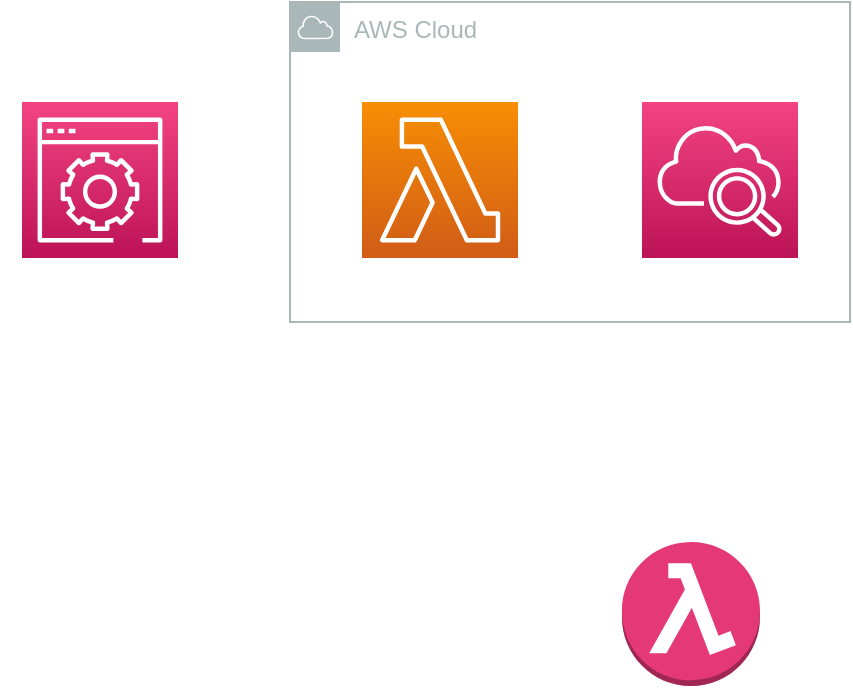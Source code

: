<mxfile version="19.0.3" type="device" pages="8"><diagram id="sn8kLerF3HuQy8fz15qa" name="pratica01-primeira-lambda"><mxGraphModel dx="1038" dy="649" grid="1" gridSize="10" guides="1" tooltips="1" connect="1" arrows="1" fold="1" page="1" pageScale="1" pageWidth="827" pageHeight="1169" background="none" math="0" shadow="0"><root><mxCell id="0"/><mxCell id="1" parent="0"/><mxCell id="s4SkEaepo-pAVJKUQnhB-1" style="edgeStyle=orthogonalEdgeStyle;rounded=0;orthogonalLoop=1;jettySize=auto;html=1;entryX=0;entryY=0.5;entryDx=0;entryDy=0;entryPerimeter=0;fontColor=#FFFFFF;strokeColor=#FFFFFF;" parent="1" source="s4SkEaepo-pAVJKUQnhB-2" target="s4SkEaepo-pAVJKUQnhB-5" edge="1"><mxGeometry relative="1" as="geometry"/></mxCell><mxCell id="s4SkEaepo-pAVJKUQnhB-2" value="AWS Management&lt;br&gt;Console" style="sketch=0;points=[[0,0,0],[0.25,0,0],[0.5,0,0],[0.75,0,0],[1,0,0],[0,1,0],[0.25,1,0],[0.5,1,0],[0.75,1,0],[1,1,0],[0,0.25,0],[0,0.5,0],[0,0.75,0],[1,0.25,0],[1,0.5,0],[1,0.75,0]];points=[[0,0,0],[0.25,0,0],[0.5,0,0],[0.75,0,0],[1,0,0],[0,1,0],[0.25,1,0],[0.5,1,0],[0.75,1,0],[1,1,0],[0,0.25,0],[0,0.5,0],[0,0.75,0],[1,0.25,0],[1,0.5,0],[1,0.75,0]];outlineConnect=0;fontColor=#FFFFFF;gradientColor=#F34482;gradientDirection=north;fillColor=#BC1356;strokeColor=#ffffff;dashed=0;verticalLabelPosition=bottom;verticalAlign=top;align=center;html=1;fontSize=12;fontStyle=0;aspect=fixed;shape=mxgraph.aws4.resourceIcon;resIcon=mxgraph.aws4.management_console;" parent="1" vertex="1"><mxGeometry x="140" y="210" width="78" height="78" as="geometry"/></mxCell><mxCell id="s4SkEaepo-pAVJKUQnhB-3" value="AWS Cloud" style="sketch=0;outlineConnect=0;gradientColor=none;html=1;whiteSpace=wrap;fontSize=12;fontStyle=0;shape=mxgraph.aws4.group;grIcon=mxgraph.aws4.group_aws_cloud;strokeColor=#AAB7B8;fillColor=none;verticalAlign=top;align=left;spacingLeft=30;fontColor=#AAB7B8;dashed=0;" parent="1" vertex="1"><mxGeometry x="274" y="160" width="280" height="160" as="geometry"/></mxCell><mxCell id="s4SkEaepo-pAVJKUQnhB-4" style="edgeStyle=orthogonalEdgeStyle;rounded=0;orthogonalLoop=1;jettySize=auto;html=1;entryX=0;entryY=0.5;entryDx=0;entryDy=0;entryPerimeter=0;fontColor=#FFFFFF;strokeColor=#FFFFFF;" parent="1" source="s4SkEaepo-pAVJKUQnhB-5" target="s4SkEaepo-pAVJKUQnhB-6" edge="1"><mxGeometry relative="1" as="geometry"/></mxCell><mxCell id="s4SkEaepo-pAVJKUQnhB-5" value="Lambda" style="sketch=0;points=[[0,0,0],[0.25,0,0],[0.5,0,0],[0.75,0,0],[1,0,0],[0,1,0],[0.25,1,0],[0.5,1,0],[0.75,1,0],[1,1,0],[0,0.25,0],[0,0.5,0],[0,0.75,0],[1,0.25,0],[1,0.5,0],[1,0.75,0]];outlineConnect=0;fontColor=#FFFFFF;gradientColor=#F78E04;gradientDirection=north;fillColor=#D05C17;strokeColor=#ffffff;dashed=0;verticalLabelPosition=bottom;verticalAlign=top;align=center;html=1;fontSize=12;fontStyle=0;aspect=fixed;shape=mxgraph.aws4.resourceIcon;resIcon=mxgraph.aws4.lambda;" parent="1" vertex="1"><mxGeometry x="310" y="210" width="78" height="78" as="geometry"/></mxCell><mxCell id="s4SkEaepo-pAVJKUQnhB-6" value="CloudWatch" style="sketch=0;points=[[0,0,0],[0.25,0,0],[0.5,0,0],[0.75,0,0],[1,0,0],[0,1,0],[0.25,1,0],[0.5,1,0],[0.75,1,0],[1,1,0],[0,0.25,0],[0,0.5,0],[0,0.75,0],[1,0.25,0],[1,0.5,0],[1,0.75,0]];points=[[0,0,0],[0.25,0,0],[0.5,0,0],[0.75,0,0],[1,0,0],[0,1,0],[0.25,1,0],[0.5,1,0],[0.75,1,0],[1,1,0],[0,0.25,0],[0,0.5,0],[0,0.75,0],[1,0.25,0],[1,0.5,0],[1,0.75,0]];outlineConnect=0;fontColor=#FFFFFF;gradientColor=#F34482;gradientDirection=north;fillColor=#BC1356;strokeColor=#ffffff;dashed=0;verticalLabelPosition=bottom;verticalAlign=top;align=center;html=1;fontSize=12;fontStyle=0;aspect=fixed;shape=mxgraph.aws4.resourceIcon;resIcon=mxgraph.aws4.cloudwatch_2;" parent="1" vertex="1"><mxGeometry x="450" y="210" width="78" height="78" as="geometry"/></mxCell><mxCell id="AEqyCZtaTBarXHgswWHP-1" value="" style="outlineConnect=0;dashed=0;verticalLabelPosition=bottom;verticalAlign=top;align=center;html=1;shape=mxgraph.aws3.lambda_function;fillColor=#E53877;gradientColor=none;" parent="1" vertex="1"><mxGeometry x="440" y="430" width="69" height="72" as="geometry"/></mxCell></root></mxGraphModel></diagram><diagram name="pratica02-modulos" id="roJDJ9lxdJgMYziIjrWZ"><mxGraphModel dx="865" dy="541" grid="0" gridSize="10" guides="1" tooltips="1" connect="1" arrows="1" fold="1" page="1" pageScale="1" pageWidth="827" pageHeight="1169" background="#29283D" math="0" shadow="0"><root><mxCell id="quXqX9oTLl6VPaIhmHli-0"/><mxCell id="quXqX9oTLl6VPaIhmHli-1" parent="quXqX9oTLl6VPaIhmHli-0"/><mxCell id="quXqX9oTLl6VPaIhmHli-2" style="edgeStyle=orthogonalEdgeStyle;rounded=0;orthogonalLoop=1;jettySize=auto;html=1;entryX=0;entryY=0.5;entryDx=0;entryDy=0;entryPerimeter=0;fontColor=#FFFFFF;strokeColor=#FFFFFF;startArrow=none;" parent="quXqX9oTLl6VPaIhmHli-1" source="ns7196Dic2cCf4U4VvsO-0" target="quXqX9oTLl6VPaIhmHli-6" edge="1"><mxGeometry relative="1" as="geometry"/></mxCell><mxCell id="quXqX9oTLl6VPaIhmHli-5" style="edgeStyle=orthogonalEdgeStyle;rounded=0;orthogonalLoop=1;jettySize=auto;html=1;entryX=0;entryY=0.5;entryDx=0;entryDy=0;entryPerimeter=0;fontColor=#FFFFFF;strokeColor=#FFFFFF;" parent="quXqX9oTLl6VPaIhmHli-1" source="quXqX9oTLl6VPaIhmHli-6" target="quXqX9oTLl6VPaIhmHli-7" edge="1"><mxGeometry relative="1" as="geometry"/></mxCell><mxCell id="ns7196Dic2cCf4U4VvsO-3" style="edgeStyle=orthogonalEdgeStyle;rounded=0;orthogonalLoop=1;jettySize=auto;html=1;entryX=0;entryY=0.5;entryDx=0;entryDy=0;entryPerimeter=0;strokeColor=#FFFFFF;" edge="1" parent="quXqX9oTLl6VPaIhmHli-1" source="quXqX9oTLl6VPaIhmHli-6" target="quXqX9oTLl6VPaIhmHli-7"><mxGeometry relative="1" as="geometry"/></mxCell><mxCell id="ns7196Dic2cCf4U4VvsO-4" value="Logs mais&amp;nbsp;&lt;br&gt;interpretáveis" style="edgeLabel;html=1;align=center;verticalAlign=middle;resizable=0;points=[];fontColor=#FFFFFF;labelBackgroundColor=#29283D;" vertex="1" connectable="0" parent="ns7196Dic2cCf4U4VvsO-3"><mxGeometry x="0.222" relative="1" as="geometry"><mxPoint x="-17" as="offset"/></mxGeometry></mxCell><mxCell id="quXqX9oTLl6VPaIhmHli-6" value="lambda_handler" style="sketch=0;points=[[0,0,0],[0.25,0,0],[0.5,0,0],[0.75,0,0],[1,0,0],[0,1,0],[0.25,1,0],[0.5,1,0],[0.75,1,0],[1,1,0],[0,0.25,0],[0,0.5,0],[0,0.75,0],[1,0.25,0],[1,0.5,0],[1,0.75,0]];outlineConnect=0;fontColor=#FFFFFF;gradientColor=#F78E04;gradientDirection=north;fillColor=#D05C17;strokeColor=#ffffff;dashed=0;verticalLabelPosition=bottom;verticalAlign=top;align=center;html=1;fontSize=12;fontStyle=0;aspect=fixed;shape=mxgraph.aws4.resourceIcon;resIcon=mxgraph.aws4.lambda;" parent="quXqX9oTLl6VPaIhmHli-1" vertex="1"><mxGeometry x="310" y="210" width="78" height="78" as="geometry"/></mxCell><mxCell id="quXqX9oTLl6VPaIhmHli-7" value="CloudWatch" style="sketch=0;points=[[0,0,0],[0.25,0,0],[0.5,0,0],[0.75,0,0],[1,0,0],[0,1,0],[0.25,1,0],[0.5,1,0],[0.75,1,0],[1,1,0],[0,0.25,0],[0,0.5,0],[0,0.75,0],[1,0.25,0],[1,0.5,0],[1,0.75,0]];points=[[0,0,0],[0.25,0,0],[0.5,0,0],[0.75,0,0],[1,0,0],[0,1,0],[0.25,1,0],[0.5,1,0],[0.75,1,0],[1,1,0],[0,0.25,0],[0,0.5,0],[0,0.75,0],[1,0.25,0],[1,0.5,0],[1,0.75,0]];outlineConnect=0;fontColor=#FFFFFF;gradientColor=#F34482;gradientDirection=north;fillColor=#BC1356;strokeColor=#ffffff;dashed=0;verticalLabelPosition=bottom;verticalAlign=top;align=center;html=1;fontSize=12;fontStyle=0;aspect=fixed;shape=mxgraph.aws4.resourceIcon;resIcon=mxgraph.aws4.cloudwatch_2;" parent="quXqX9oTLl6VPaIhmHli-1" vertex="1"><mxGeometry x="490" y="210" width="78" height="78" as="geometry"/></mxCell><mxCell id="ns7196Dic2cCf4U4VvsO-2" value="&lt;font color=&quot;#ffffff&quot;&gt;Configura&amp;nbsp;&lt;br&gt;logging&lt;/font&gt;" style="edgeStyle=orthogonalEdgeStyle;rounded=0;orthogonalLoop=1;jettySize=auto;html=1;entryX=0;entryY=0.5;entryDx=0;entryDy=0;entryPerimeter=0;strokeColor=#FFFFFF;labelBackgroundColor=#29283D;" edge="1" parent="quXqX9oTLl6VPaIhmHli-1" source="ns7196Dic2cCf4U4VvsO-0" target="quXqX9oTLl6VPaIhmHli-6"><mxGeometry relative="1" as="geometry"/></mxCell><mxCell id="ns7196Dic2cCf4U4VvsO-0" value="utils/log.py" style="shape=image;verticalLabelPosition=bottom;labelBackgroundColor=none;verticalAlign=top;aspect=fixed;imageAspect=0;image=https://cdn.icon-icons.com/icons2/112/PNG/512/python_18894.png;fontColor=#FFFFFF;" vertex="1" parent="quXqX9oTLl6VPaIhmHli-1"><mxGeometry x="130" y="204" width="90" height="90" as="geometry"/></mxCell></root></mxGraphModel></diagram><diagram name="pratica03-lendo-s3" id="10uzyO8owj6QErLm5pvj"><mxGraphModel dx="1038" dy="649" grid="0" gridSize="10" guides="1" tooltips="1" connect="1" arrows="1" fold="1" page="1" pageScale="1" pageWidth="827" pageHeight="1169" background="#29283D" math="0" shadow="0"><root><mxCell id="KhF8qPlMDsJhLVu0t6w0-0"/><mxCell id="KhF8qPlMDsJhLVu0t6w0-1" parent="KhF8qPlMDsJhLVu0t6w0-0"/><mxCell id="me9lGsdS1OQBLBbCxqvt-0" value="&lt;font color=&quot;#ffffff&quot;&gt;Bucket S3&lt;/font&gt;" style="sketch=0;points=[[0,0,0],[0.25,0,0],[0.5,0,0],[0.75,0,0],[1,0,0],[0,1,0],[0.25,1,0],[0.5,1,0],[0.75,1,0],[1,1,0],[0,0.25,0],[0,0.5,0],[0,0.75,0],[1,0.25,0],[1,0.5,0],[1,0.75,0]];outlineConnect=0;fontColor=#232F3E;gradientColor=#60A337;gradientDirection=north;fillColor=#277116;strokeColor=#ffffff;dashed=0;verticalLabelPosition=bottom;verticalAlign=top;align=center;html=1;fontSize=12;fontStyle=0;aspect=fixed;shape=mxgraph.aws4.resourceIcon;resIcon=mxgraph.aws4.s3;labelBackgroundColor=#29283D;" parent="KhF8qPlMDsJhLVu0t6w0-1" vertex="1"><mxGeometry x="236" y="360" width="78" height="78" as="geometry"/></mxCell><mxCell id="me9lGsdS1OQBLBbCxqvt-4" value="Read&lt;br&gt;Object" style="edgeStyle=orthogonalEdgeStyle;rounded=0;orthogonalLoop=1;jettySize=auto;html=1;entryX=1;entryY=0.5;entryDx=0;entryDy=0;entryPerimeter=0;labelBackgroundColor=#29283D;fontColor=#FFFFFF;strokeColor=#FFFFFF;" parent="KhF8qPlMDsJhLVu0t6w0-1" source="me9lGsdS1OQBLBbCxqvt-1" target="me9lGsdS1OQBLBbCxqvt-0" edge="1"><mxGeometry relative="1" as="geometry"/></mxCell><mxCell id="me9lGsdS1OQBLBbCxqvt-1" value="Lambda" style="sketch=0;points=[[0,0,0],[0.25,0,0],[0.5,0,0],[0.75,0,0],[1,0,0],[0,1,0],[0.25,1,0],[0.5,1,0],[0.75,1,0],[1,1,0],[0,0.25,0],[0,0.5,0],[0,0.75,0],[1,0.25,0],[1,0.5,0],[1,0.75,0]];outlineConnect=0;fontColor=#FFFFFF;gradientColor=#F78E04;gradientDirection=north;fillColor=#D05C17;strokeColor=#ffffff;dashed=0;verticalLabelPosition=bottom;verticalAlign=top;align=center;html=1;fontSize=12;fontStyle=0;aspect=fixed;shape=mxgraph.aws4.resourceIcon;resIcon=mxgraph.aws4.lambda;" parent="KhF8qPlMDsJhLVu0t6w0-1" vertex="1"><mxGeometry x="409" y="360" width="78" height="78" as="geometry"/></mxCell><mxCell id="me9lGsdS1OQBLBbCxqvt-5" value="S3 Client" style="edgeStyle=orthogonalEdgeStyle;rounded=0;orthogonalLoop=1;jettySize=auto;html=1;entryX=1;entryY=0.5;entryDx=0;entryDy=0;entryPerimeter=0;labelBackgroundColor=#29283D;fontColor=#FFFFFF;strokeColor=#FFFFFF;" parent="KhF8qPlMDsJhLVu0t6w0-1" source="me9lGsdS1OQBLBbCxqvt-2" target="me9lGsdS1OQBLBbCxqvt-1" edge="1"><mxGeometry relative="1" as="geometry"/></mxCell><mxCell id="me9lGsdS1OQBLBbCxqvt-2" value="Boto3" style="outlineConnect=0;dashed=0;verticalLabelPosition=bottom;verticalAlign=top;align=center;html=1;shape=mxgraph.aws3.android;fillColor=#FFD44F;gradientColor=none;labelBackgroundColor=none;fontColor=#FFFFFF;" parent="KhF8qPlMDsJhLVu0t6w0-1" vertex="1"><mxGeometry x="583.5" y="357" width="73.5" height="84" as="geometry"/></mxCell><mxCell id="me9lGsdS1OQBLBbCxqvt-7" style="edgeStyle=orthogonalEdgeStyle;rounded=0;orthogonalLoop=1;jettySize=auto;html=1;labelBackgroundColor=#29283D;fontColor=#FFFFFF;strokeColor=#FFFFFF;" parent="KhF8qPlMDsJhLVu0t6w0-1" source="me9lGsdS1OQBLBbCxqvt-3" edge="1"><mxGeometry relative="1" as="geometry"><mxPoint x="448.805" y="461.098" as="targetPoint"/></mxGeometry></mxCell><mxCell id="me9lGsdS1OQBLBbCxqvt-8" value="S3:GetObject" style="edgeLabel;html=1;align=center;verticalAlign=middle;resizable=0;points=[];fontColor=#FFFFFF;labelBackgroundColor=#29283D;" parent="me9lGsdS1OQBLBbCxqvt-7" vertex="1" connectable="0"><mxGeometry x="0.228" relative="1" as="geometry"><mxPoint x="60" as="offset"/></mxGeometry></mxCell><mxCell id="me9lGsdS1OQBLBbCxqvt-3" value="&lt;font color=&quot;#ffffff&quot;&gt;IAM Role&lt;br&gt;&lt;/font&gt;" style="sketch=0;outlineConnect=0;fontColor=#232F3E;gradientColor=none;fillColor=#BF0816;strokeColor=none;dashed=0;verticalLabelPosition=bottom;verticalAlign=top;align=center;html=1;fontSize=12;fontStyle=0;aspect=fixed;pointerEvents=1;shape=mxgraph.aws4.role;labelBackgroundColor=none;" parent="KhF8qPlMDsJhLVu0t6w0-1" vertex="1"><mxGeometry x="579" y="485" width="78" height="44" as="geometry"/></mxCell><mxCell id="me9lGsdS1OQBLBbCxqvt-10" style="edgeStyle=orthogonalEdgeStyle;rounded=0;orthogonalLoop=1;jettySize=auto;html=1;entryX=0;entryY=0.5;entryDx=0;entryDy=0;entryPerimeter=0;labelBackgroundColor=#29283D;fontColor=#FFFFFF;strokeColor=#FFFFFF;" parent="KhF8qPlMDsJhLVu0t6w0-1" source="me9lGsdS1OQBLBbCxqvt-9" target="me9lGsdS1OQBLBbCxqvt-0" edge="1"><mxGeometry relative="1" as="geometry"/></mxCell><mxCell id="me9lGsdS1OQBLBbCxqvt-9" value="CSV File" style="sketch=0;pointerEvents=1;shadow=0;dashed=0;html=1;strokeColor=none;fillColor=#005F4B;labelPosition=center;verticalLabelPosition=bottom;verticalAlign=top;align=center;outlineConnect=0;shape=mxgraph.veeam2.file;labelBackgroundColor=#29283D;fontColor=#FFFFFF;" parent="KhF8qPlMDsJhLVu0t6w0-1" vertex="1"><mxGeometry x="149" y="379.5" width="28.0" height="39" as="geometry"/></mxCell></root></mxGraphModel></diagram><diagram name="pratica04-trigger-s3" id="xXM4A0JzrRQsoJsZ0RVD"><mxGraphModel dx="865" dy="541" grid="0" gridSize="10" guides="1" tooltips="1" connect="1" arrows="1" fold="1" page="1" pageScale="1" pageWidth="827" pageHeight="1169" background="#29283D" math="0" shadow="0"><root><mxCell id="Bo7fInq2reVlrdFFZu31-0"/><mxCell id="Bo7fInq2reVlrdFFZu31-1" parent="Bo7fInq2reVlrdFFZu31-0"/><mxCell id="Xw7eqerX4XQ-Jm7FPYzx-0" value="Trigger" style="edgeStyle=orthogonalEdgeStyle;rounded=0;orthogonalLoop=1;jettySize=auto;html=1;strokeColor=#FFFFFF;labelBackgroundColor=#29283D;fontColor=#FFFFFF;" parent="Bo7fInq2reVlrdFFZu31-1" edge="1"><mxGeometry relative="1" as="geometry"><mxPoint x="314" y="386" as="sourcePoint"/><mxPoint x="409" y="386" as="targetPoint"/></mxGeometry></mxCell><mxCell id="Bo7fInq2reVlrdFFZu31-2" value="&lt;font color=&quot;#ffffff&quot;&gt;Bucket S3&lt;/font&gt;" style="sketch=0;points=[[0,0,0],[0.25,0,0],[0.5,0,0],[0.75,0,0],[1,0,0],[0,1,0],[0.25,1,0],[0.5,1,0],[0.75,1,0],[1,1,0],[0,0.25,0],[0,0.5,0],[0,0.75,0],[1,0.25,0],[1,0.5,0],[1,0.75,0]];outlineConnect=0;fontColor=#232F3E;gradientColor=#60A337;gradientDirection=north;fillColor=#277116;strokeColor=#ffffff;dashed=0;verticalLabelPosition=bottom;verticalAlign=top;align=center;html=1;fontSize=12;fontStyle=0;aspect=fixed;shape=mxgraph.aws4.resourceIcon;resIcon=mxgraph.aws4.s3;labelBackgroundColor=#29283D;" parent="Bo7fInq2reVlrdFFZu31-1" vertex="1"><mxGeometry x="236" y="360" width="78" height="78" as="geometry"/></mxCell><mxCell id="Xw7eqerX4XQ-Jm7FPYzx-1" style="edgeStyle=orthogonalEdgeStyle;rounded=0;orthogonalLoop=1;jettySize=auto;html=1;entryX=1;entryY=0.5;entryDx=0;entryDy=0;entryPerimeter=0;strokeColor=#FFFFFF;" parent="Bo7fInq2reVlrdFFZu31-1" edge="1"><mxGeometry relative="1" as="geometry"><mxPoint x="409" y="412" as="sourcePoint"/><mxPoint x="314" y="412" as="targetPoint"/></mxGeometry></mxCell><mxCell id="UJWLVnfisWCkJX6xCmTQ-0" value="PutObject" style="edgeLabel;html=1;align=center;verticalAlign=middle;resizable=0;points=[];fontColor=#FFFFFF;labelBackgroundColor=#29283D;" vertex="1" connectable="0" parent="Xw7eqerX4XQ-Jm7FPYzx-1"><mxGeometry x="-0.196" y="2" relative="1" as="geometry"><mxPoint x="-7" y="15" as="offset"/></mxGeometry></mxCell><mxCell id="Bo7fInq2reVlrdFFZu31-4" value="Lambda" style="sketch=0;points=[[0,0,0],[0.25,0,0],[0.5,0,0],[0.75,0,0],[1,0,0],[0,1,0],[0.25,1,0],[0.5,1,0],[0.75,1,0],[1,1,0],[0,0.25,0],[0,0.5,0],[0,0.75,0],[1,0.25,0],[1,0.5,0],[1,0.75,0]];outlineConnect=0;fontColor=#FFFFFF;gradientColor=#F78E04;gradientDirection=north;fillColor=#D05C17;strokeColor=#ffffff;dashed=0;verticalLabelPosition=bottom;verticalAlign=top;align=center;html=1;fontSize=12;fontStyle=0;aspect=fixed;shape=mxgraph.aws4.resourceIcon;resIcon=mxgraph.aws4.lambda;" parent="Bo7fInq2reVlrdFFZu31-1" vertex="1"><mxGeometry x="409" y="360" width="78" height="78" as="geometry"/></mxCell><mxCell id="Bo7fInq2reVlrdFFZu31-5" value="S3 Client" style="edgeStyle=orthogonalEdgeStyle;rounded=0;orthogonalLoop=1;jettySize=auto;html=1;entryX=1;entryY=0.5;entryDx=0;entryDy=0;entryPerimeter=0;labelBackgroundColor=#29283D;fontColor=#FFFFFF;strokeColor=#FFFFFF;" parent="Bo7fInq2reVlrdFFZu31-1" source="Bo7fInq2reVlrdFFZu31-6" target="Bo7fInq2reVlrdFFZu31-4" edge="1"><mxGeometry relative="1" as="geometry"/></mxCell><mxCell id="Bo7fInq2reVlrdFFZu31-6" value="Boto3" style="outlineConnect=0;dashed=0;verticalLabelPosition=bottom;verticalAlign=top;align=center;html=1;shape=mxgraph.aws3.android;fillColor=#FFD44F;gradientColor=none;labelBackgroundColor=none;fontColor=#FFFFFF;" parent="Bo7fInq2reVlrdFFZu31-1" vertex="1"><mxGeometry x="583.5" y="357" width="73.5" height="84" as="geometry"/></mxCell><mxCell id="Bo7fInq2reVlrdFFZu31-7" style="edgeStyle=orthogonalEdgeStyle;rounded=0;orthogonalLoop=1;jettySize=auto;html=1;labelBackgroundColor=#29283D;fontColor=#FFFFFF;strokeColor=#FFFFFF;" parent="Bo7fInq2reVlrdFFZu31-1" source="Bo7fInq2reVlrdFFZu31-9" edge="1"><mxGeometry relative="1" as="geometry"><mxPoint x="448.805" y="461.098" as="targetPoint"/></mxGeometry></mxCell><mxCell id="Bo7fInq2reVlrdFFZu31-8" value="S3:GetObject" style="edgeLabel;html=1;align=center;verticalAlign=middle;resizable=0;points=[];fontColor=#FFFFFF;labelBackgroundColor=#29283D;" parent="Bo7fInq2reVlrdFFZu31-7" vertex="1" connectable="0"><mxGeometry x="0.228" relative="1" as="geometry"><mxPoint x="43" as="offset"/></mxGeometry></mxCell><mxCell id="Bo7fInq2reVlrdFFZu31-9" value="&lt;font color=&quot;#ffffff&quot;&gt;IAM Role&lt;br&gt;&lt;/font&gt;" style="sketch=0;outlineConnect=0;fontColor=#232F3E;gradientColor=none;fillColor=#BF0816;strokeColor=none;dashed=0;verticalLabelPosition=bottom;verticalAlign=top;align=center;html=1;fontSize=12;fontStyle=0;aspect=fixed;pointerEvents=1;shape=mxgraph.aws4.role;labelBackgroundColor=none;" parent="Bo7fInq2reVlrdFFZu31-1" vertex="1"><mxGeometry x="579" y="485" width="78" height="44" as="geometry"/></mxCell><mxCell id="Bo7fInq2reVlrdFFZu31-10" value="Put" style="edgeStyle=orthogonalEdgeStyle;rounded=0;orthogonalLoop=1;jettySize=auto;html=1;entryX=0;entryY=0.5;entryDx=0;entryDy=0;entryPerimeter=0;labelBackgroundColor=#29283D;fontColor=#FFFFFF;strokeColor=#FFFFFF;" parent="Bo7fInq2reVlrdFFZu31-1" source="Bo7fInq2reVlrdFFZu31-11" target="Bo7fInq2reVlrdFFZu31-2" edge="1"><mxGeometry relative="1" as="geometry"/></mxCell><mxCell id="Bo7fInq2reVlrdFFZu31-11" value="CSV File" style="sketch=0;pointerEvents=1;shadow=0;dashed=0;html=1;strokeColor=none;fillColor=#005F4B;labelPosition=center;verticalLabelPosition=bottom;verticalAlign=top;align=center;outlineConnect=0;shape=mxgraph.veeam2.file;labelBackgroundColor=#29283D;fontColor=#FFFFFF;" parent="Bo7fInq2reVlrdFFZu31-1" vertex="1"><mxGeometry x="149" y="379.5" width="28.0" height="39" as="geometry"/></mxCell><mxCell id="igz5Xxabnw5SihQYsPX1-0" value="{JSON}" style="text;html=1;align=center;verticalAlign=middle;resizable=0;points=[];autosize=1;strokeColor=none;fillColor=none;fontColor=#FFFFFF;" vertex="1" parent="Bo7fInq2reVlrdFFZu31-1"><mxGeometry x="339" y="435" width="50" height="18" as="geometry"/></mxCell><mxCell id="igz5Xxabnw5SihQYsPX1-2" value="GetObject" style="edgeLabel;html=1;align=center;verticalAlign=middle;resizable=0;points=[];fontColor=#FFFFFF;labelBackgroundColor=#29283D;" vertex="1" connectable="0" parent="Bo7fInq2reVlrdFFZu31-1"><mxGeometry x="362.004" y="352" as="geometry"/></mxCell><mxCell id="igz5Xxabnw5SihQYsPX1-3" value="CSV" style="text;html=1;align=center;verticalAlign=middle;resizable=0;points=[];autosize=1;strokeColor=none;fillColor=none;fontColor=#FFFFFF;" vertex="1" parent="Bo7fInq2reVlrdFFZu31-1"><mxGeometry x="343.21" y="357" width="35" height="18" as="geometry"/></mxCell></root></mxGraphModel></diagram><diagram name="pratica05-desliga-ec2" id="uf2VaUzP3nuExmrgj2bt"><mxGraphModel dx="1038" dy="649" grid="0" gridSize="10" guides="1" tooltips="1" connect="1" arrows="1" fold="1" page="1" pageScale="1" pageWidth="827" pageHeight="1169" background="#29283D" math="0" shadow="0"><root><mxCell id="E-HhMInEozKPGJttZ3pd-0"/><mxCell id="E-HhMInEozKPGJttZ3pd-1" parent="E-HhMInEozKPGJttZ3pd-0"/><mxCell id="AVCAngo3BmfatEY29NBN-11" style="edgeStyle=orthogonalEdgeStyle;rounded=0;orthogonalLoop=1;jettySize=auto;html=1;entryX=0;entryY=0.5;entryDx=0;entryDy=0;entryPerimeter=0;labelBackgroundColor=#29283D;fontColor=#FFFFFF;strokeColor=#FFFFFF;" parent="E-HhMInEozKPGJttZ3pd-1" source="AVCAngo3BmfatEY29NBN-0" target="AVCAngo3BmfatEY29NBN-1" edge="1"><mxGeometry relative="1" as="geometry"/></mxCell><mxCell id="AVCAngo3BmfatEY29NBN-12" value="Executa &lt;br&gt;22h" style="edgeLabel;html=1;align=center;verticalAlign=middle;resizable=0;points=[];fontColor=#FFFFFF;labelBackgroundColor=#29283D;" parent="AVCAngo3BmfatEY29NBN-11" vertex="1" connectable="0"><mxGeometry x="0.317" relative="1" as="geometry"><mxPoint x="-19" as="offset"/></mxGeometry></mxCell><mxCell id="AVCAngo3BmfatEY29NBN-0" value="&lt;font color=&quot;#ffffff&quot;&gt;EventBridge&lt;/font&gt;" style="sketch=0;points=[[0,0,0],[0.25,0,0],[0.5,0,0],[0.75,0,0],[1,0,0],[0,1,0],[0.25,1,0],[0.5,1,0],[0.75,1,0],[1,1,0],[0,0.25,0],[0,0.5,0],[0,0.75,0],[1,0.25,0],[1,0.5,0],[1,0.75,0]];outlineConnect=0;fontColor=#232F3E;gradientColor=#FF4F8B;gradientDirection=north;fillColor=#BC1356;strokeColor=#ffffff;dashed=0;verticalLabelPosition=bottom;verticalAlign=top;align=center;html=1;fontSize=12;fontStyle=0;aspect=fixed;shape=mxgraph.aws4.resourceIcon;resIcon=mxgraph.aws4.eventbridge;" parent="E-HhMInEozKPGJttZ3pd-1" vertex="1"><mxGeometry x="124" y="350" width="78" height="78" as="geometry"/></mxCell><mxCell id="AVCAngo3BmfatEY29NBN-9" style="edgeStyle=orthogonalEdgeStyle;rounded=0;orthogonalLoop=1;jettySize=auto;html=1;entryX=0;entryY=0.5;entryDx=0;entryDy=0;entryPerimeter=0;fontColor=#FFFFFF;strokeColor=#FFFFFF;" parent="E-HhMInEozKPGJttZ3pd-1" source="AVCAngo3BmfatEY29NBN-1" target="AVCAngo3BmfatEY29NBN-7" edge="1"><mxGeometry relative="1" as="geometry"/></mxCell><mxCell id="AVCAngo3BmfatEY29NBN-13" value="Desliga&lt;br&gt;instâncias" style="edgeLabel;html=1;align=center;verticalAlign=middle;resizable=0;points=[];fontColor=#FFFFFF;labelBackgroundColor=#29283D;" parent="AVCAngo3BmfatEY29NBN-9" vertex="1" connectable="0"><mxGeometry x="-0.161" y="-1" relative="1" as="geometry"><mxPoint x="5" y="-1" as="offset"/></mxGeometry></mxCell><mxCell id="AVCAngo3BmfatEY29NBN-14" value="Logs" style="edgeStyle=orthogonalEdgeStyle;rounded=0;orthogonalLoop=1;jettySize=auto;html=1;entryX=0;entryY=0.5;entryDx=0;entryDy=0;entryPerimeter=0;labelBackgroundColor=#29283D;fontColor=#FFFFFF;strokeColor=#FFFFFF;" parent="E-HhMInEozKPGJttZ3pd-1" target="AVCAngo3BmfatEY29NBN-6" edge="1"><mxGeometry x="0.33" relative="1" as="geometry"><mxPoint x="330" y="447" as="sourcePoint"/><Array as="points"><mxPoint x="330" y="504"/></Array><mxPoint as="offset"/></mxGeometry></mxCell><mxCell id="AVCAngo3BmfatEY29NBN-1" value="&lt;font color=&quot;#ffffff&quot;&gt;Lambda&lt;/font&gt;" style="sketch=0;points=[[0,0,0],[0.25,0,0],[0.5,0,0],[0.75,0,0],[1,0,0],[0,1,0],[0.25,1,0],[0.5,1,0],[0.75,1,0],[1,1,0],[0,0.25,0],[0,0.5,0],[0,0.75,0],[1,0.25,0],[1,0.5,0],[1,0.75,0]];outlineConnect=0;fontColor=#232F3E;gradientColor=#F78E04;gradientDirection=north;fillColor=#D05C17;strokeColor=#ffffff;dashed=0;verticalLabelPosition=bottom;verticalAlign=top;align=center;html=1;fontSize=12;fontStyle=0;aspect=fixed;shape=mxgraph.aws4.resourceIcon;resIcon=mxgraph.aws4.lambda;" parent="E-HhMInEozKPGJttZ3pd-1" vertex="1"><mxGeometry x="291" y="350" width="78" height="78" as="geometry"/></mxCell><mxCell id="AVCAngo3BmfatEY29NBN-6" value="&lt;font color=&quot;#ffffff&quot;&gt;CloudWatch&lt;/font&gt;" style="sketch=0;points=[[0,0,0],[0.25,0,0],[0.5,0,0],[0.75,0,0],[1,0,0],[0,1,0],[0.25,1,0],[0.5,1,0],[0.75,1,0],[1,1,0],[0,0.25,0],[0,0.5,0],[0,0.75,0],[1,0.25,0],[1,0.5,0],[1,0.75,0]];points=[[0,0,0],[0.25,0,0],[0.5,0,0],[0.75,0,0],[1,0,0],[0,1,0],[0.25,1,0],[0.5,1,0],[0.75,1,0],[1,1,0],[0,0.25,0],[0,0.5,0],[0,0.75,0],[1,0.25,0],[1,0.5,0],[1,0.75,0]];outlineConnect=0;fontColor=#232F3E;gradientColor=#F34482;gradientDirection=north;fillColor=#BC1356;strokeColor=#ffffff;dashed=0;verticalLabelPosition=bottom;verticalAlign=top;align=center;html=1;fontSize=12;fontStyle=0;aspect=fixed;shape=mxgraph.aws4.resourceIcon;resIcon=mxgraph.aws4.cloudwatch_2;" parent="E-HhMInEozKPGJttZ3pd-1" vertex="1"><mxGeometry x="458" y="465" width="78" height="78" as="geometry"/></mxCell><mxCell id="AVCAngo3BmfatEY29NBN-7" value="&lt;font color=&quot;#ffffff&quot;&gt;Instâncias EC2&lt;/font&gt;" style="sketch=0;points=[[0,0,0],[0.25,0,0],[0.5,0,0],[0.75,0,0],[1,0,0],[0,1,0],[0.25,1,0],[0.5,1,0],[0.75,1,0],[1,1,0],[0,0.25,0],[0,0.5,0],[0,0.75,0],[1,0.25,0],[1,0.5,0],[1,0.75,0]];outlineConnect=0;fontColor=#232F3E;gradientColor=#F78E04;gradientDirection=north;fillColor=#D05C17;strokeColor=#ffffff;dashed=0;verticalLabelPosition=bottom;verticalAlign=top;align=center;html=1;fontSize=12;fontStyle=0;aspect=fixed;shape=mxgraph.aws4.resourceIcon;resIcon=mxgraph.aws4.ec2;" parent="E-HhMInEozKPGJttZ3pd-1" vertex="1"><mxGeometry x="458" y="350" width="78" height="78" as="geometry"/></mxCell></root></mxGraphModel></diagram><diagram name="pratica06-volumes-ebs" id="v2Cq5n8tq8gyAorBkMFA"><mxGraphModel dx="1038" dy="649" grid="0" gridSize="10" guides="1" tooltips="1" connect="1" arrows="1" fold="1" page="1" pageScale="1" pageWidth="827" pageHeight="1169" background="#29283D" math="0" shadow="0"><root><mxCell id="HlwRbaYtNERr9rxU0yLW-0"/><mxCell id="HlwRbaYtNERr9rxU0yLW-1" parent="HlwRbaYtNERr9rxU0yLW-0"/><mxCell id="XJGXhI4HrNqy_7MuqEV9-7" value="" style="rounded=0;whiteSpace=wrap;html=1;fillColor=none;strokeColor=#E1D5E7;" parent="HlwRbaYtNERr9rxU0yLW-1" vertex="1"><mxGeometry x="456" y="350" width="88" height="211" as="geometry"/></mxCell><mxCell id="HlwRbaYtNERr9rxU0yLW-2" style="edgeStyle=orthogonalEdgeStyle;rounded=0;orthogonalLoop=1;jettySize=auto;html=1;entryX=0;entryY=0.5;entryDx=0;entryDy=0;entryPerimeter=0;labelBackgroundColor=#29283D;fontColor=#FFFFFF;strokeColor=#FFFFFF;" parent="HlwRbaYtNERr9rxU0yLW-1" source="HlwRbaYtNERr9rxU0yLW-4" target="HlwRbaYtNERr9rxU0yLW-8" edge="1"><mxGeometry relative="1" as="geometry"/></mxCell><mxCell id="HlwRbaYtNERr9rxU0yLW-3" value="Executa &lt;br&gt;1x dia" style="edgeLabel;html=1;align=center;verticalAlign=middle;resizable=0;points=[];fontColor=#FFFFFF;labelBackgroundColor=#29283D;" parent="HlwRbaYtNERr9rxU0yLW-2" vertex="1" connectable="0"><mxGeometry x="0.317" relative="1" as="geometry"><mxPoint x="-19" as="offset"/></mxGeometry></mxCell><mxCell id="HlwRbaYtNERr9rxU0yLW-4" value="&lt;font color=&quot;#ffffff&quot;&gt;EventBridge&lt;/font&gt;" style="sketch=0;points=[[0,0,0],[0.25,0,0],[0.5,0,0],[0.75,0,0],[1,0,0],[0,1,0],[0.25,1,0],[0.5,1,0],[0.75,1,0],[1,1,0],[0,0.25,0],[0,0.5,0],[0,0.75,0],[1,0.25,0],[1,0.5,0],[1,0.75,0]];outlineConnect=0;fontColor=#232F3E;gradientColor=#FF4F8B;gradientDirection=north;fillColor=#BC1356;strokeColor=#ffffff;dashed=0;verticalLabelPosition=bottom;verticalAlign=top;align=center;html=1;fontSize=12;fontStyle=0;aspect=fixed;shape=mxgraph.aws4.resourceIcon;resIcon=mxgraph.aws4.eventbridge;" parent="HlwRbaYtNERr9rxU0yLW-1" vertex="1"><mxGeometry x="124" y="350" width="78" height="78" as="geometry"/></mxCell><mxCell id="XJGXhI4HrNqy_7MuqEV9-11" style="edgeStyle=orthogonalEdgeStyle;rounded=0;orthogonalLoop=1;jettySize=auto;html=1;fontColor=#FFFFFF;strokeColor=#FFFFFF;" parent="HlwRbaYtNERr9rxU0yLW-1" source="HlwRbaYtNERr9rxU0yLW-8" target="XJGXhI4HrNqy_7MuqEV9-0" edge="1"><mxGeometry relative="1" as="geometry"/></mxCell><mxCell id="XJGXhI4HrNqy_7MuqEV9-19" style="edgeStyle=orthogonalEdgeStyle;rounded=0;orthogonalLoop=1;jettySize=auto;html=1;fontColor=#FFFFFF;strokeColor=#FFFFFF;" parent="HlwRbaYtNERr9rxU0yLW-1" source="HlwRbaYtNERr9rxU0yLW-8" target="XJGXhI4HrNqy_7MuqEV9-8" edge="1"><mxGeometry relative="1" as="geometry"><Array as="points"><mxPoint x="389" y="389"/><mxPoint x="389" y="451"/></Array></mxGeometry></mxCell><mxCell id="XJGXhI4HrNqy_7MuqEV9-20" style="edgeStyle=orthogonalEdgeStyle;rounded=0;orthogonalLoop=1;jettySize=auto;html=1;entryX=0;entryY=0.5;entryDx=0;entryDy=0;entryPerimeter=0;fontColor=#FFFFFF;strokeColor=#FFFFFF;" parent="HlwRbaYtNERr9rxU0yLW-1" source="HlwRbaYtNERr9rxU0yLW-8" target="XJGXhI4HrNqy_7MuqEV9-9" edge="1"><mxGeometry relative="1" as="geometry"><Array as="points"><mxPoint x="389" y="389"/><mxPoint x="389" y="515"/></Array></mxGeometry></mxCell><mxCell id="HlwRbaYtNERr9rxU0yLW-8" value="&lt;font color=&quot;#ffffff&quot;&gt;Lambda&lt;/font&gt;" style="sketch=0;points=[[0,0,0],[0.25,0,0],[0.5,0,0],[0.75,0,0],[1,0,0],[0,1,0],[0.25,1,0],[0.5,1,0],[0.75,1,0],[1,1,0],[0,0.25,0],[0,0.5,0],[0,0.75,0],[1,0.25,0],[1,0.5,0],[1,0.75,0]];outlineConnect=0;fontColor=#232F3E;gradientColor=#F78E04;gradientDirection=north;fillColor=#D05C17;strokeColor=#ffffff;dashed=0;verticalLabelPosition=bottom;verticalAlign=top;align=center;html=1;fontSize=12;fontStyle=0;aspect=fixed;shape=mxgraph.aws4.resourceIcon;resIcon=mxgraph.aws4.lambda;" parent="HlwRbaYtNERr9rxU0yLW-1" vertex="1"><mxGeometry x="291" y="350" width="78" height="78" as="geometry"/></mxCell><mxCell id="HlwRbaYtNERr9rxU0yLW-10" value="&lt;font color=&quot;#ffffff&quot;&gt;EC2&lt;/font&gt;" style="sketch=0;points=[[0,0,0],[0.25,0,0],[0.5,0,0],[0.75,0,0],[1,0,0],[0,1,0],[0.25,1,0],[0.5,1,0],[0.75,1,0],[1,1,0],[0,0.25,0],[0,0.5,0],[0,0.75,0],[1,0.25,0],[1,0.5,0],[1,0.75,0]];outlineConnect=0;fontColor=#232F3E;gradientColor=#F78E04;gradientDirection=north;fillColor=#D05C17;strokeColor=#ffffff;dashed=0;verticalLabelPosition=bottom;verticalAlign=top;align=center;html=1;fontSize=12;fontStyle=0;aspect=fixed;shape=mxgraph.aws4.resourceIcon;resIcon=mxgraph.aws4.ec2;" parent="HlwRbaYtNERr9rxU0yLW-1" vertex="1"><mxGeometry x="574" y="426" width="50" height="50" as="geometry"/></mxCell><mxCell id="XJGXhI4HrNqy_7MuqEV9-0" value="" style="sketch=0;points=[[0,0,0],[0.25,0,0],[0.5,0,0],[0.75,0,0],[1,0,0],[0,1,0],[0.25,1,0],[0.5,1,0],[0.75,1,0],[1,1,0],[0,0.25,0],[0,0.5,0],[0,0.75,0],[1,0.25,0],[1,0.5,0],[1,0.75,0]];outlineConnect=0;fontColor=#232F3E;gradientColor=#60A337;gradientDirection=north;fillColor=#277116;strokeColor=#ffffff;dashed=0;verticalLabelPosition=bottom;verticalAlign=top;align=center;html=1;fontSize=12;fontStyle=0;aspect=fixed;shape=mxgraph.aws4.resourceIcon;resIcon=mxgraph.aws4.elastic_block_store;" parent="HlwRbaYtNERr9rxU0yLW-1" vertex="1"><mxGeometry x="475" y="363" width="50" height="50" as="geometry"/></mxCell><mxCell id="XJGXhI4HrNqy_7MuqEV9-4" value="" style="shape=image;verticalLabelPosition=bottom;labelBackgroundColor=default;verticalAlign=top;aspect=fixed;imageAspect=0;image=https://cdn-icons-png.flaticon.com/512/6713/6713743.png;imageBackground=#29283D;" parent="HlwRbaYtNERr9rxU0yLW-1" vertex="1"><mxGeometry x="407" y="372.5" width="31" height="31" as="geometry"/></mxCell><mxCell id="XJGXhI4HrNqy_7MuqEV9-14" style="edgeStyle=orthogonalEdgeStyle;rounded=0;orthogonalLoop=1;jettySize=auto;html=1;entryX=0;entryY=0.5;entryDx=0;entryDy=0;entryPerimeter=0;fontColor=#FFFFFF;strokeColor=#FFFFFF;" parent="HlwRbaYtNERr9rxU0yLW-1" source="XJGXhI4HrNqy_7MuqEV9-8" target="HlwRbaYtNERr9rxU0yLW-10" edge="1"><mxGeometry relative="1" as="geometry"/></mxCell><mxCell id="XJGXhI4HrNqy_7MuqEV9-8" value="" style="sketch=0;points=[[0,0,0],[0.25,0,0],[0.5,0,0],[0.75,0,0],[1,0,0],[0,1,0],[0.25,1,0],[0.5,1,0],[0.75,1,0],[1,1,0],[0,0.25,0],[0,0.5,0],[0,0.75,0],[1,0.25,0],[1,0.5,0],[1,0.75,0]];outlineConnect=0;fontColor=#232F3E;gradientColor=#60A337;gradientDirection=north;fillColor=#277116;strokeColor=#ffffff;dashed=0;verticalLabelPosition=bottom;verticalAlign=top;align=center;html=1;fontSize=12;fontStyle=0;aspect=fixed;shape=mxgraph.aws4.resourceIcon;resIcon=mxgraph.aws4.elastic_block_store;" parent="HlwRbaYtNERr9rxU0yLW-1" vertex="1"><mxGeometry x="475" y="426" width="50" height="50" as="geometry"/></mxCell><mxCell id="XJGXhI4HrNqy_7MuqEV9-9" value="" style="sketch=0;points=[[0,0,0],[0.25,0,0],[0.5,0,0],[0.75,0,0],[1,0,0],[0,1,0],[0.25,1,0],[0.5,1,0],[0.75,1,0],[1,1,0],[0,0.25,0],[0,0.5,0],[0,0.75,0],[1,0.25,0],[1,0.5,0],[1,0.75,0]];outlineConnect=0;fontColor=#232F3E;gradientColor=#60A337;gradientDirection=north;fillColor=#277116;strokeColor=#ffffff;dashed=0;verticalLabelPosition=bottom;verticalAlign=top;align=center;html=1;fontSize=12;fontStyle=0;aspect=fixed;shape=mxgraph.aws4.resourceIcon;resIcon=mxgraph.aws4.elastic_block_store;" parent="HlwRbaYtNERr9rxU0yLW-1" vertex="1"><mxGeometry x="475" y="490" width="50" height="50" as="geometry"/></mxCell><mxCell id="XJGXhI4HrNqy_7MuqEV9-10" value="Volumes EBS&lt;br&gt;da Conta AWS" style="text;html=1;align=center;verticalAlign=middle;resizable=0;points=[];autosize=1;strokeColor=none;fillColor=none;fontColor=#FFFFFF;" parent="HlwRbaYtNERr9rxU0yLW-1" vertex="1"><mxGeometry x="456" y="311" width="88" height="32" as="geometry"/></mxCell><mxCell id="XJGXhI4HrNqy_7MuqEV9-6" value="" style="shape=image;verticalLabelPosition=bottom;labelBackgroundColor=default;verticalAlign=top;aspect=fixed;imageAspect=0;image=https://cdn-icons-png.flaticon.com/512/875/875636.png;imageBackground=#29283D;" parent="HlwRbaYtNERr9rxU0yLW-1" vertex="1"><mxGeometry x="402" y="428" width="41" height="41" as="geometry"/></mxCell><mxCell id="XJGXhI4HrNqy_7MuqEV9-15" value="" style="shape=image;verticalLabelPosition=bottom;labelBackgroundColor=default;verticalAlign=top;aspect=fixed;imageAspect=0;image=https://cdn-icons-png.flaticon.com/512/6713/6713743.png;imageBackground=#29283D;" parent="HlwRbaYtNERr9rxU0yLW-1" vertex="1"><mxGeometry x="407" y="499.5" width="31" height="31" as="geometry"/></mxCell></root></mxGraphModel></diagram><diagram name="pratica07-s3-dynamo" id="HX5CQXH7rd5jE5S46XiR"><mxGraphModel dx="1038" dy="649" grid="0" gridSize="10" guides="1" tooltips="1" connect="1" arrows="1" fold="1" page="0" pageScale="1" pageWidth="827" pageHeight="1169" background="#29283D" math="0" shadow="0"><root><mxCell id="s0CzEmajN2h5rXaeaCbI-0"/><mxCell id="s0CzEmajN2h5rXaeaCbI-1" parent="s0CzEmajN2h5rXaeaCbI-0"/><mxCell id="9k5EcfZVx7bFAxwNdzDA-0" value="Trigger" style="edgeStyle=orthogonalEdgeStyle;rounded=0;orthogonalLoop=1;jettySize=auto;html=1;strokeColor=#FFFFFF;labelBackgroundColor=#29283D;fontColor=#FFFFFF;" parent="s0CzEmajN2h5rXaeaCbI-1" edge="1"><mxGeometry relative="1" as="geometry"><mxPoint x="314" y="386" as="sourcePoint"/><mxPoint x="409" y="386" as="targetPoint"/></mxGeometry></mxCell><mxCell id="g2tXDC4wgkoO4lgz5dQ6-0" style="edgeStyle=orthogonalEdgeStyle;rounded=0;orthogonalLoop=1;jettySize=auto;html=1;entryX=0;entryY=0.5;entryDx=0;entryDy=0;entryPerimeter=0;fontColor=#FFFFFF;strokeColor=#FFFFFF;" parent="s0CzEmajN2h5rXaeaCbI-1" target="9k5EcfZVx7bFAxwNdzDA-11" edge="1"><mxGeometry relative="1" as="geometry"><mxPoint x="275" y="459" as="sourcePoint"/><Array as="points"><mxPoint x="275" y="543"/></Array></mxGeometry></mxCell><mxCell id="g2tXDC4wgkoO4lgz5dQ6-2" value="Trigger" style="edgeLabel;html=1;align=center;verticalAlign=middle;resizable=0;points=[];fontColor=#FFFFFF;labelBackgroundColor=#29283D;" parent="g2tXDC4wgkoO4lgz5dQ6-0" vertex="1" connectable="0"><mxGeometry x="0.243" relative="1" as="geometry"><mxPoint x="21" as="offset"/></mxGeometry></mxCell><mxCell id="9k5EcfZVx7bFAxwNdzDA-1" value="&lt;font color=&quot;#ffffff&quot;&gt;Bucket S3&lt;/font&gt;" style="sketch=0;points=[[0,0,0],[0.25,0,0],[0.5,0,0],[0.75,0,0],[1,0,0],[0,1,0],[0.25,1,0],[0.5,1,0],[0.75,1,0],[1,1,0],[0,0.25,0],[0,0.5,0],[0,0.75,0],[1,0.25,0],[1,0.5,0],[1,0.75,0]];outlineConnect=0;fontColor=#232F3E;gradientColor=#60A337;gradientDirection=north;fillColor=#277116;strokeColor=#ffffff;dashed=0;verticalLabelPosition=bottom;verticalAlign=top;align=center;html=1;fontSize=12;fontStyle=0;aspect=fixed;shape=mxgraph.aws4.resourceIcon;resIcon=mxgraph.aws4.s3;labelBackgroundColor=#29283D;" parent="s0CzEmajN2h5rXaeaCbI-1" vertex="1"><mxGeometry x="236" y="360" width="78" height="78" as="geometry"/></mxCell><mxCell id="9k5EcfZVx7bFAxwNdzDA-2" style="edgeStyle=orthogonalEdgeStyle;rounded=0;orthogonalLoop=1;jettySize=auto;html=1;entryX=1;entryY=0.5;entryDx=0;entryDy=0;entryPerimeter=0;strokeColor=#FFFFFF;" parent="s0CzEmajN2h5rXaeaCbI-1" edge="1"><mxGeometry relative="1" as="geometry"><mxPoint x="409" y="412" as="sourcePoint"/><mxPoint x="314" y="412" as="targetPoint"/></mxGeometry></mxCell><mxCell id="9k5EcfZVx7bFAxwNdzDA-14" value="PutObject" style="edgeLabel;html=1;align=center;verticalAlign=middle;resizable=0;points=[];labelBackgroundColor=#29283D;fontColor=#FFFFFF;" parent="9k5EcfZVx7bFAxwNdzDA-2" vertex="1" connectable="0"><mxGeometry x="-0.28" relative="1" as="geometry"><mxPoint x="-13" as="offset"/></mxGeometry></mxCell><mxCell id="9k5EcfZVx7bFAxwNdzDA-3" value="Lambda" style="sketch=0;points=[[0,0,0],[0.25,0,0],[0.5,0,0],[0.75,0,0],[1,0,0],[0,1,0],[0.25,1,0],[0.5,1,0],[0.75,1,0],[1,1,0],[0,0.25,0],[0,0.5,0],[0,0.75,0],[1,0.25,0],[1,0.5,0],[1,0.75,0]];outlineConnect=0;fontColor=#FFFFFF;gradientColor=#F78E04;gradientDirection=north;fillColor=#D05C17;strokeColor=#ffffff;dashed=0;verticalLabelPosition=bottom;verticalAlign=top;align=center;html=1;fontSize=12;fontStyle=0;aspect=fixed;shape=mxgraph.aws4.resourceIcon;resIcon=mxgraph.aws4.lambda;" parent="s0CzEmajN2h5rXaeaCbI-1" vertex="1"><mxGeometry x="409" y="360" width="78" height="78" as="geometry"/></mxCell><mxCell id="9k5EcfZVx7bFAxwNdzDA-9" value="Put" style="edgeStyle=orthogonalEdgeStyle;rounded=0;orthogonalLoop=1;jettySize=auto;html=1;entryX=0;entryY=0.5;entryDx=0;entryDy=0;entryPerimeter=0;labelBackgroundColor=#29283D;fontColor=#FFFFFF;strokeColor=#FFFFFF;" parent="s0CzEmajN2h5rXaeaCbI-1" source="9k5EcfZVx7bFAxwNdzDA-10" target="9k5EcfZVx7bFAxwNdzDA-1" edge="1"><mxGeometry relative="1" as="geometry"/></mxCell><mxCell id="9k5EcfZVx7bFAxwNdzDA-10" value="CSV File" style="sketch=0;pointerEvents=1;shadow=0;dashed=0;html=1;strokeColor=none;fillColor=#005F4B;labelPosition=center;verticalLabelPosition=bottom;verticalAlign=top;align=center;outlineConnect=0;shape=mxgraph.veeam2.file;labelBackgroundColor=#29283D;fontColor=#FFFFFF;" parent="s0CzEmajN2h5rXaeaCbI-1" vertex="1"><mxGeometry x="149" y="379.5" width="28.0" height="39" as="geometry"/></mxCell><mxCell id="9k5EcfZVx7bFAxwNdzDA-16" style="edgeStyle=orthogonalEdgeStyle;rounded=0;orthogonalLoop=1;jettySize=auto;html=1;fontColor=#FFFFFF;strokeColor=#FFFFFF;" parent="s0CzEmajN2h5rXaeaCbI-1" source="9k5EcfZVx7bFAxwNdzDA-11" target="9k5EcfZVx7bFAxwNdzDA-12" edge="1"><mxGeometry relative="1" as="geometry"/></mxCell><mxCell id="9k5EcfZVx7bFAxwNdzDA-11" value="Lambda" style="sketch=0;points=[[0,0,0],[0.25,0,0],[0.5,0,0],[0.75,0,0],[1,0,0],[0,1,0],[0.25,1,0],[0.5,1,0],[0.75,1,0],[1,1,0],[0,0.25,0],[0,0.5,0],[0,0.75,0],[1,0.25,0],[1,0.5,0],[1,0.75,0]];outlineConnect=0;fontColor=#FFFFFF;gradientColor=#F78E04;gradientDirection=north;fillColor=#D05C17;strokeColor=#ffffff;dashed=0;verticalLabelPosition=bottom;verticalAlign=top;align=center;html=1;fontSize=12;fontStyle=0;aspect=fixed;shape=mxgraph.aws4.resourceIcon;resIcon=mxgraph.aws4.lambda;" parent="s0CzEmajN2h5rXaeaCbI-1" vertex="1"><mxGeometry x="409" y="504" width="78" height="78" as="geometry"/></mxCell><mxCell id="9k5EcfZVx7bFAxwNdzDA-12" value="&lt;font color=&quot;#ffffff&quot;&gt;DynamoDB&lt;/font&gt;" style="sketch=0;points=[[0,0,0],[0.25,0,0],[0.5,0,0],[0.75,0,0],[1,0,0],[0,1,0],[0.25,1,0],[0.5,1,0],[0.75,1,0],[1,1,0],[0,0.25,0],[0,0.5,0],[0,0.75,0],[1,0.25,0],[1,0.5,0],[1,0.75,0]];outlineConnect=0;fontColor=#232F3E;gradientColor=#4D72F3;gradientDirection=north;fillColor=#3334B9;strokeColor=#ffffff;dashed=0;verticalLabelPosition=bottom;verticalAlign=top;align=center;html=1;fontSize=12;fontStyle=0;aspect=fixed;shape=mxgraph.aws4.resourceIcon;resIcon=mxgraph.aws4.dynamodb;" parent="s0CzEmajN2h5rXaeaCbI-1" vertex="1"><mxGeometry x="575" y="504" width="78" height="78" as="geometry"/></mxCell><mxCell id="9k5EcfZVx7bFAxwNdzDA-17" value="CreateTable&lt;br&gt;PutItem" style="text;html=1;align=center;verticalAlign=middle;resizable=0;points=[];autosize=1;strokeColor=none;fillColor=none;fontColor=#FFFFFF;" parent="s0CzEmajN2h5rXaeaCbI-1" vertex="1"><mxGeometry x="493" y="507" width="75" height="32" as="geometry"/></mxCell><mxCell id="9k5EcfZVx7bFAxwNdzDA-21" value="{JSON}" style="text;html=1;align=center;verticalAlign=middle;resizable=0;points=[];autosize=1;strokeColor=none;fillColor=none;fontColor=#FFFFFF;" parent="s0CzEmajN2h5rXaeaCbI-1" vertex="1"><mxGeometry x="337" y="418.5" width="50" height="18" as="geometry"/></mxCell></root></mxGraphModel></diagram><diagram name="pratica08-gatilho-sqs" id="IivehQuNxy-lEOvSC3rm"><mxGraphModel dx="1038" dy="249" grid="0" gridSize="10" guides="1" tooltips="1" connect="1" arrows="1" fold="1" page="0" pageScale="1" pageWidth="827" pageHeight="1169" background="#29283D" math="0" shadow="0"><root><mxCell id="JII9y23e_-oY9hj2qRvh-0"/><mxCell id="JII9y23e_-oY9hj2qRvh-1" parent="JII9y23e_-oY9hj2qRvh-0"/><mxCell id="MDteBo9bRpNxsMbMqRfx-3" style="edgeStyle=orthogonalEdgeStyle;rounded=0;orthogonalLoop=1;jettySize=auto;html=1;fontColor=#FFFFFF;strokeWidth=2;strokeColor=#FFFFFF;" edge="1" parent="JII9y23e_-oY9hj2qRvh-1" source="MDteBo9bRpNxsMbMqRfx-0" target="MDteBo9bRpNxsMbMqRfx-1"><mxGeometry relative="1" as="geometry"/></mxCell><mxCell id="MDteBo9bRpNxsMbMqRfx-8" style="edgeStyle=orthogonalEdgeStyle;rounded=0;orthogonalLoop=1;jettySize=auto;html=1;entryX=0;entryY=0.5;entryDx=0;entryDy=0;entryPerimeter=0;fontColor=#FFFFFF;strokeColor=#FFFFFF;strokeWidth=2;" edge="1" parent="JII9y23e_-oY9hj2qRvh-1" source="MDteBo9bRpNxsMbMqRfx-0" target="MDteBo9bRpNxsMbMqRfx-4"><mxGeometry relative="1" as="geometry"/></mxCell><mxCell id="MDteBo9bRpNxsMbMqRfx-0" value="&lt;font color=&quot;#ffffff&quot;&gt;Instância EC&lt;/font&gt;" style="sketch=0;points=[[0,0,0],[0.25,0,0],[0.5,0,0],[0.75,0,0],[1,0,0],[0,1,0],[0.25,1,0],[0.5,1,0],[0.75,1,0],[1,1,0],[0,0.25,0],[0,0.5,0],[0,0.75,0],[1,0.25,0],[1,0.5,0],[1,0.75,0]];outlineConnect=0;fontColor=#232F3E;gradientColor=#F78E04;gradientDirection=north;fillColor=#D05C17;strokeColor=#ffffff;dashed=0;verticalLabelPosition=bottom;verticalAlign=top;align=center;html=1;fontSize=12;fontStyle=0;aspect=fixed;shape=mxgraph.aws4.resourceIcon;resIcon=mxgraph.aws4.ec2;" vertex="1" parent="JII9y23e_-oY9hj2qRvh-1"><mxGeometry x="209" y="496" width="78" height="78" as="geometry"/></mxCell><mxCell id="MDteBo9bRpNxsMbMqRfx-1" value="" style="sketch=0;aspect=fixed;html=1;points=[];align=center;image;fontSize=12;image=img/lib/mscae/CustomDomain.svg;fontColor=#FFFFFF;" vertex="1" parent="JII9y23e_-oY9hj2qRvh-1"><mxGeometry x="76" y="514" width="50" height="42" as="geometry"/></mxCell><mxCell id="MDteBo9bRpNxsMbMqRfx-12" style="edgeStyle=orthogonalEdgeStyle;rounded=0;orthogonalLoop=1;jettySize=auto;html=1;entryX=0;entryY=0.5;entryDx=0;entryDy=0;entryPerimeter=0;labelBackgroundColor=#29283D;fontColor=#FFFFFF;strokeColor=#FFFFFF;strokeWidth=2;" edge="1" parent="JII9y23e_-oY9hj2qRvh-1" source="MDteBo9bRpNxsMbMqRfx-4" target="MDteBo9bRpNxsMbMqRfx-5"><mxGeometry relative="1" as="geometry"/></mxCell><mxCell id="MDteBo9bRpNxsMbMqRfx-4" value="&lt;font color=&quot;#ffffff&quot;&gt;Fila SQS&lt;/font&gt;" style="sketch=0;points=[[0,0,0],[0.25,0,0],[0.5,0,0],[0.75,0,0],[1,0,0],[0,1,0],[0.25,1,0],[0.5,1,0],[0.75,1,0],[1,1,0],[0,0.25,0],[0,0.5,0],[0,0.75,0],[1,0.25,0],[1,0.5,0],[1,0.75,0]];outlineConnect=0;fontColor=#232F3E;gradientColor=#FF4F8B;gradientDirection=north;fillColor=#BC1356;strokeColor=#ffffff;dashed=0;verticalLabelPosition=bottom;verticalAlign=top;align=center;html=1;fontSize=12;fontStyle=0;aspect=fixed;shape=mxgraph.aws4.resourceIcon;resIcon=mxgraph.aws4.sqs;" vertex="1" parent="JII9y23e_-oY9hj2qRvh-1"><mxGeometry x="352" y="496" width="78" height="78" as="geometry"/></mxCell><mxCell id="MDteBo9bRpNxsMbMqRfx-14" style="edgeStyle=orthogonalEdgeStyle;rounded=0;orthogonalLoop=1;jettySize=auto;html=1;labelBackgroundColor=#29283D;fontColor=#FFFFFF;strokeColor=#FFFFFF;strokeWidth=2;" edge="1" parent="JII9y23e_-oY9hj2qRvh-1" source="MDteBo9bRpNxsMbMqRfx-5" target="MDteBo9bRpNxsMbMqRfx-6"><mxGeometry relative="1" as="geometry"/></mxCell><mxCell id="MDteBo9bRpNxsMbMqRfx-5" value="Lambda" style="sketch=0;points=[[0,0,0],[0.25,0,0],[0.5,0,0],[0.75,0,0],[1,0,0],[0,1,0],[0.25,1,0],[0.5,1,0],[0.75,1,0],[1,1,0],[0,0.25,0],[0,0.5,0],[0,0.75,0],[1,0.25,0],[1,0.5,0],[1,0.75,0]];outlineConnect=0;fontColor=#FFFFFF;gradientColor=#F78E04;gradientDirection=north;fillColor=#D05C17;strokeColor=#ffffff;dashed=0;verticalLabelPosition=bottom;verticalAlign=top;align=center;html=1;fontSize=12;fontStyle=0;aspect=fixed;shape=mxgraph.aws4.resourceIcon;resIcon=mxgraph.aws4.lambda;" vertex="1" parent="JII9y23e_-oY9hj2qRvh-1"><mxGeometry x="495" y="496" width="78" height="78" as="geometry"/></mxCell><mxCell id="MDteBo9bRpNxsMbMqRfx-6" value="&lt;font color=&quot;#ffffff&quot;&gt;DynamoDB&lt;/font&gt;" style="sketch=0;points=[[0,0,0],[0.25,0,0],[0.5,0,0],[0.75,0,0],[1,0,0],[0,1,0],[0.25,1,0],[0.5,1,0],[0.75,1,0],[1,1,0],[0,0.25,0],[0,0.5,0],[0,0.75,0],[1,0.25,0],[1,0.5,0],[1,0.75,0]];outlineConnect=0;fontColor=#232F3E;gradientColor=#4D72F3;gradientDirection=north;fillColor=#3334B9;strokeColor=#ffffff;dashed=0;verticalLabelPosition=bottom;verticalAlign=top;align=center;html=1;fontSize=12;fontStyle=0;aspect=fixed;shape=mxgraph.aws4.resourceIcon;resIcon=mxgraph.aws4.dynamodb;" vertex="1" parent="JII9y23e_-oY9hj2qRvh-1"><mxGeometry x="638" y="496" width="78" height="78" as="geometry"/></mxCell><mxCell id="MDteBo9bRpNxsMbMqRfx-7" value="Web&lt;br&gt;Scrapping" style="text;html=1;align=center;verticalAlign=middle;resizable=0;points=[];autosize=1;strokeColor=none;fillColor=none;fontColor=#FFFFFF;" vertex="1" parent="JII9y23e_-oY9hj2qRvh-1"><mxGeometry x="138" y="496" width="64" height="32" as="geometry"/></mxCell><mxCell id="MDteBo9bRpNxsMbMqRfx-9" value="send&lt;br&gt;message" style="text;html=1;align=center;verticalAlign=middle;resizable=0;points=[];autosize=1;strokeColor=none;fillColor=none;fontColor=#FFFFFF;" vertex="1" parent="JII9y23e_-oY9hj2qRvh-1"><mxGeometry x="288.5" y="493" width="59" height="32" as="geometry"/></mxCell><mxCell id="MDteBo9bRpNxsMbMqRfx-10" value="JSON" style="text;html=1;align=center;verticalAlign=middle;resizable=0;points=[];autosize=1;strokeColor=none;fillColor=none;fontColor=#FFFFFF;" vertex="1" parent="JII9y23e_-oY9hj2qRvh-1"><mxGeometry x="297.5" y="546" width="42" height="18" as="geometry"/></mxCell><mxCell id="MDteBo9bRpNxsMbMqRfx-13" value="Trigger" style="text;html=1;align=center;verticalAlign=middle;resizable=0;points=[];autosize=1;strokeColor=none;fillColor=none;fontColor=#FFFFFF;" vertex="1" parent="JII9y23e_-oY9hj2qRvh-1"><mxGeometry x="436" y="503" width="48" height="18" as="geometry"/></mxCell><mxCell id="MDteBo9bRpNxsMbMqRfx-15" value="PutItem" style="text;html=1;align=center;verticalAlign=middle;resizable=0;points=[];autosize=1;strokeColor=none;fillColor=none;fontColor=#FFFFFF;" vertex="1" parent="JII9y23e_-oY9hj2qRvh-1"><mxGeometry x="580" y="503" width="51" height="18" as="geometry"/></mxCell></root></mxGraphModel></diagram></mxfile>